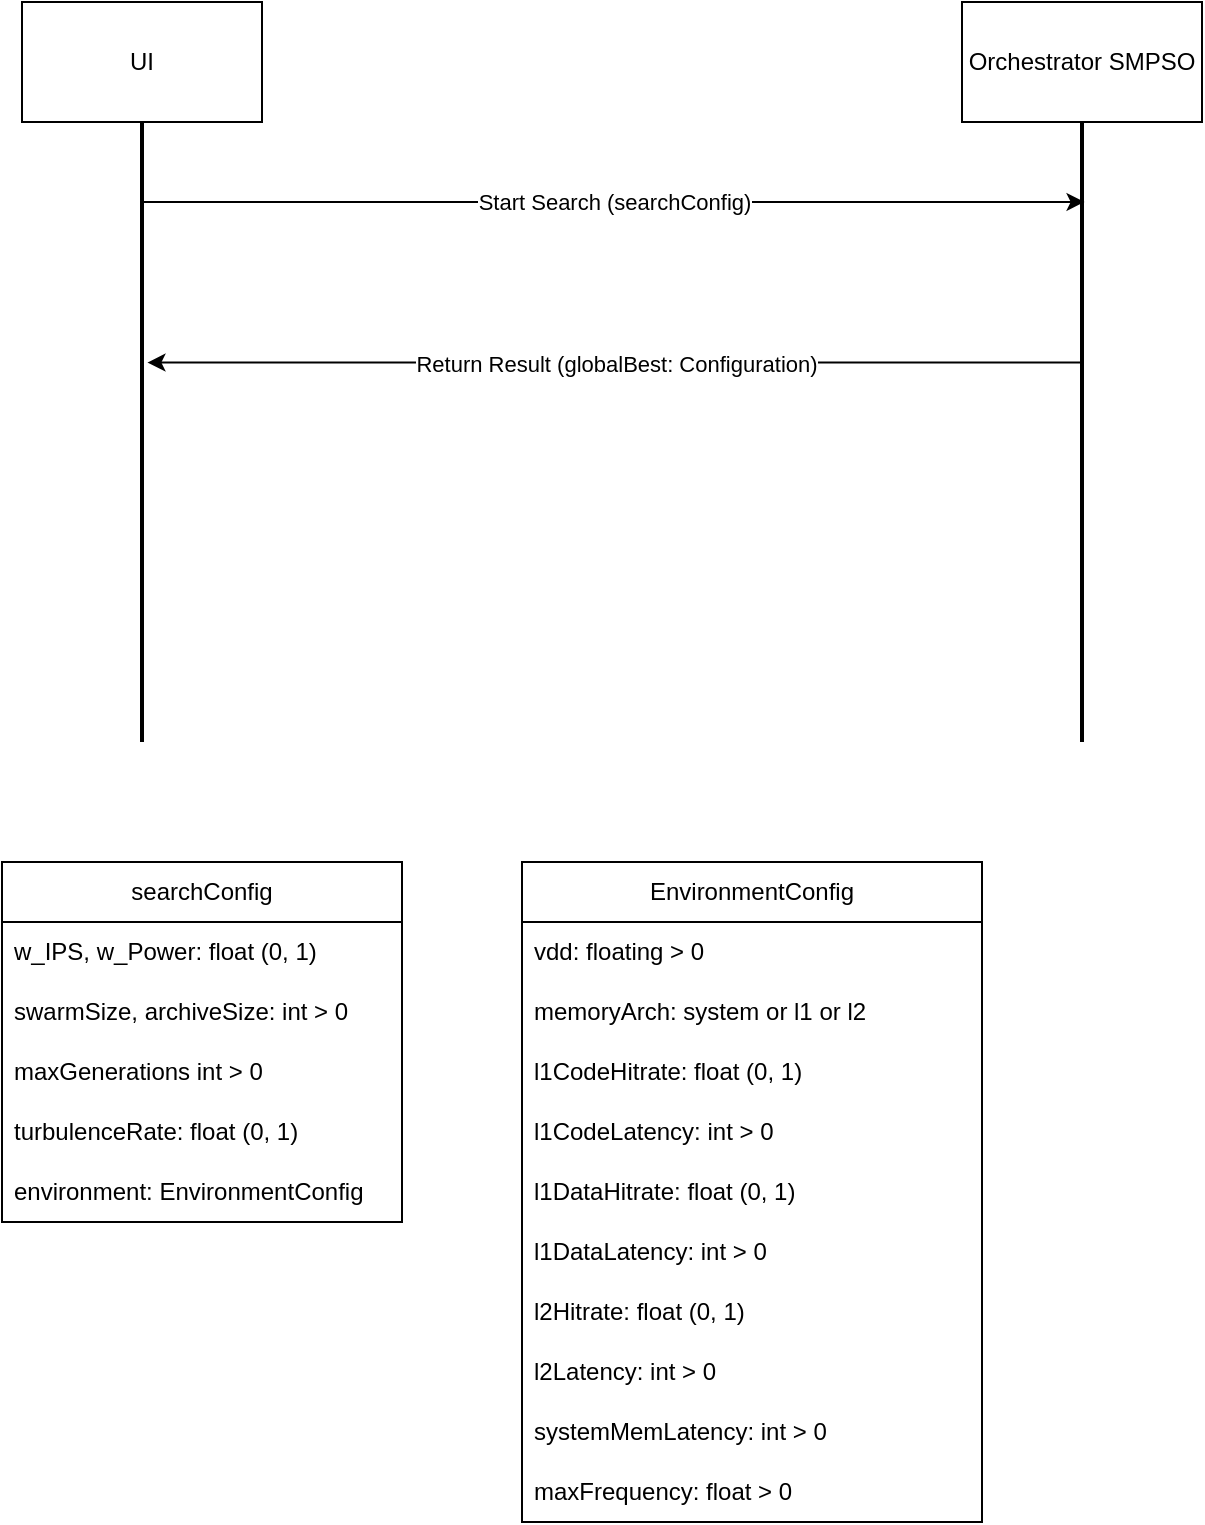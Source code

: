 <mxfile version="25.0.2">
  <diagram name="Start Search" id="-3EnVT2QQhTtyvACYWjd">
    <mxGraphModel dx="1434" dy="838" grid="1" gridSize="10" guides="1" tooltips="1" connect="1" arrows="1" fold="1" page="1" pageScale="1" pageWidth="850" pageHeight="1100" math="0" shadow="0">
      <root>
        <mxCell id="0" />
        <mxCell id="1" parent="0" />
        <mxCell id="EpcGOtR5BhhXYbNL1TRJ-1" value="UI" style="rounded=0;whiteSpace=wrap;html=1;" parent="1" vertex="1">
          <mxGeometry x="60" y="60" width="120" height="60" as="geometry" />
        </mxCell>
        <mxCell id="EpcGOtR5BhhXYbNL1TRJ-2" value="" style="line;strokeWidth=2;direction=south;html=1;" parent="1" vertex="1">
          <mxGeometry x="115" y="120" width="10" height="310" as="geometry" />
        </mxCell>
        <mxCell id="EpcGOtR5BhhXYbNL1TRJ-3" value="Orchestrator SMPSO" style="rounded=0;whiteSpace=wrap;html=1;" parent="1" vertex="1">
          <mxGeometry x="530" y="60" width="120" height="60" as="geometry" />
        </mxCell>
        <mxCell id="EpcGOtR5BhhXYbNL1TRJ-4" value="" style="line;strokeWidth=2;direction=south;html=1;" parent="1" vertex="1">
          <mxGeometry x="585" y="120" width="10" height="310" as="geometry" />
        </mxCell>
        <mxCell id="EpcGOtR5BhhXYbNL1TRJ-5" value="" style="endArrow=classic;html=1;rounded=0;entryX=0.129;entryY=0.371;entryDx=0;entryDy=0;entryPerimeter=0;" parent="1" target="EpcGOtR5BhhXYbNL1TRJ-4" edge="1">
          <mxGeometry relative="1" as="geometry">
            <mxPoint x="120" y="160" as="sourcePoint" />
            <mxPoint x="220" y="160" as="targetPoint" />
          </mxGeometry>
        </mxCell>
        <mxCell id="EpcGOtR5BhhXYbNL1TRJ-6" value="Start Search (searchConfig)" style="edgeLabel;resizable=0;html=1;;align=center;verticalAlign=middle;" parent="EpcGOtR5BhhXYbNL1TRJ-5" connectable="0" vertex="1">
          <mxGeometry relative="1" as="geometry" />
        </mxCell>
        <mxCell id="EpcGOtR5BhhXYbNL1TRJ-7" value="" style="endArrow=classic;html=1;rounded=0;entryX=0.388;entryY=0.229;entryDx=0;entryDy=0;entryPerimeter=0;exitX=0.388;exitY=0.5;exitDx=0;exitDy=0;exitPerimeter=0;" parent="1" source="EpcGOtR5BhhXYbNL1TRJ-4" target="EpcGOtR5BhhXYbNL1TRJ-2" edge="1">
          <mxGeometry relative="1" as="geometry">
            <mxPoint x="360" y="260" as="sourcePoint" />
            <mxPoint x="460" y="260" as="targetPoint" />
          </mxGeometry>
        </mxCell>
        <mxCell id="EpcGOtR5BhhXYbNL1TRJ-8" value="Return Result (globalBest: Configuration)" style="edgeLabel;resizable=0;html=1;;align=center;verticalAlign=middle;" parent="EpcGOtR5BhhXYbNL1TRJ-7" connectable="0" vertex="1">
          <mxGeometry relative="1" as="geometry" />
        </mxCell>
        <mxCell id="6luausBwyDMQDWQ3beNM-1" value="searchConfig" style="swimlane;fontStyle=0;childLayout=stackLayout;horizontal=1;startSize=30;horizontalStack=0;resizeParent=1;resizeParentMax=0;resizeLast=0;collapsible=1;marginBottom=0;whiteSpace=wrap;html=1;" parent="1" vertex="1">
          <mxGeometry x="50" y="490" width="200" height="180" as="geometry" />
        </mxCell>
        <mxCell id="6luausBwyDMQDWQ3beNM-2" value="w_IPS, w_Power: float (0, 1)" style="text;strokeColor=none;fillColor=none;align=left;verticalAlign=middle;spacingLeft=4;spacingRight=4;overflow=hidden;points=[[0,0.5],[1,0.5]];portConstraint=eastwest;rotatable=0;whiteSpace=wrap;html=1;" parent="6luausBwyDMQDWQ3beNM-1" vertex="1">
          <mxGeometry y="30" width="200" height="30" as="geometry" />
        </mxCell>
        <mxCell id="6luausBwyDMQDWQ3beNM-3" value="swarmSize, archiveSize: int &amp;gt; 0" style="text;strokeColor=none;fillColor=none;align=left;verticalAlign=middle;spacingLeft=4;spacingRight=4;overflow=hidden;points=[[0,0.5],[1,0.5]];portConstraint=eastwest;rotatable=0;whiteSpace=wrap;html=1;" parent="6luausBwyDMQDWQ3beNM-1" vertex="1">
          <mxGeometry y="60" width="200" height="30" as="geometry" />
        </mxCell>
        <mxCell id="6luausBwyDMQDWQ3beNM-4" value="maxGenerations int &amp;gt; 0" style="text;strokeColor=none;fillColor=none;align=left;verticalAlign=middle;spacingLeft=4;spacingRight=4;overflow=hidden;points=[[0,0.5],[1,0.5]];portConstraint=eastwest;rotatable=0;whiteSpace=wrap;html=1;" parent="6luausBwyDMQDWQ3beNM-1" vertex="1">
          <mxGeometry y="90" width="200" height="30" as="geometry" />
        </mxCell>
        <mxCell id="6luausBwyDMQDWQ3beNM-7" value="turbulenceRate: float (0, 1)" style="text;strokeColor=none;fillColor=none;align=left;verticalAlign=middle;spacingLeft=4;spacingRight=4;overflow=hidden;points=[[0,0.5],[1,0.5]];portConstraint=eastwest;rotatable=0;whiteSpace=wrap;html=1;" parent="6luausBwyDMQDWQ3beNM-1" vertex="1">
          <mxGeometry y="120" width="200" height="30" as="geometry" />
        </mxCell>
        <mxCell id="ZApwLmSIWXt8OsnBk89o-1" value="environment: EnvironmentConfig" style="text;strokeColor=none;fillColor=none;align=left;verticalAlign=middle;spacingLeft=4;spacingRight=4;overflow=hidden;points=[[0,0.5],[1,0.5]];portConstraint=eastwest;rotatable=0;whiteSpace=wrap;html=1;" parent="6luausBwyDMQDWQ3beNM-1" vertex="1">
          <mxGeometry y="150" width="200" height="30" as="geometry" />
        </mxCell>
        <mxCell id="ZApwLmSIWXt8OsnBk89o-2" value="EnvironmentConfig" style="swimlane;fontStyle=0;childLayout=stackLayout;horizontal=1;startSize=30;horizontalStack=0;resizeParent=1;resizeParentMax=0;resizeLast=0;collapsible=1;marginBottom=0;whiteSpace=wrap;html=1;" parent="1" vertex="1">
          <mxGeometry x="310" y="490" width="230" height="330" as="geometry" />
        </mxCell>
        <mxCell id="ZApwLmSIWXt8OsnBk89o-3" value="vdd: floating &amp;gt; 0" style="text;strokeColor=none;fillColor=none;align=left;verticalAlign=middle;spacingLeft=4;spacingRight=4;overflow=hidden;points=[[0,0.5],[1,0.5]];portConstraint=eastwest;rotatable=0;whiteSpace=wrap;html=1;" parent="ZApwLmSIWXt8OsnBk89o-2" vertex="1">
          <mxGeometry y="30" width="230" height="30" as="geometry" />
        </mxCell>
        <mxCell id="ZApwLmSIWXt8OsnBk89o-4" value="memoryArch: system or l1 or l2" style="text;strokeColor=none;fillColor=none;align=left;verticalAlign=middle;spacingLeft=4;spacingRight=4;overflow=hidden;points=[[0,0.5],[1,0.5]];portConstraint=eastwest;rotatable=0;whiteSpace=wrap;html=1;" parent="ZApwLmSIWXt8OsnBk89o-2" vertex="1">
          <mxGeometry y="60" width="230" height="30" as="geometry" />
        </mxCell>
        <mxCell id="ZApwLmSIWXt8OsnBk89o-5" value="l1CodeHitrate: float (0, 1)" style="text;strokeColor=none;fillColor=none;align=left;verticalAlign=middle;spacingLeft=4;spacingRight=4;overflow=hidden;points=[[0,0.5],[1,0.5]];portConstraint=eastwest;rotatable=0;whiteSpace=wrap;html=1;" parent="ZApwLmSIWXt8OsnBk89o-2" vertex="1">
          <mxGeometry y="90" width="230" height="30" as="geometry" />
        </mxCell>
        <mxCell id="ZApwLmSIWXt8OsnBk89o-10" value="l1CodeLatency: int &amp;gt; 0" style="text;strokeColor=none;fillColor=none;align=left;verticalAlign=middle;spacingLeft=4;spacingRight=4;overflow=hidden;points=[[0,0.5],[1,0.5]];portConstraint=eastwest;rotatable=0;whiteSpace=wrap;html=1;" parent="ZApwLmSIWXt8OsnBk89o-2" vertex="1">
          <mxGeometry y="120" width="230" height="30" as="geometry" />
        </mxCell>
        <mxCell id="ZApwLmSIWXt8OsnBk89o-9" value="l1DataHitrate: float (0, 1)" style="text;strokeColor=none;fillColor=none;align=left;verticalAlign=middle;spacingLeft=4;spacingRight=4;overflow=hidden;points=[[0,0.5],[1,0.5]];portConstraint=eastwest;rotatable=0;whiteSpace=wrap;html=1;" parent="ZApwLmSIWXt8OsnBk89o-2" vertex="1">
          <mxGeometry y="150" width="230" height="30" as="geometry" />
        </mxCell>
        <mxCell id="ZApwLmSIWXt8OsnBk89o-8" value="l1DataLatency: int &amp;gt; 0" style="text;strokeColor=none;fillColor=none;align=left;verticalAlign=middle;spacingLeft=4;spacingRight=4;overflow=hidden;points=[[0,0.5],[1,0.5]];portConstraint=eastwest;rotatable=0;whiteSpace=wrap;html=1;" parent="ZApwLmSIWXt8OsnBk89o-2" vertex="1">
          <mxGeometry y="180" width="230" height="30" as="geometry" />
        </mxCell>
        <mxCell id="ZApwLmSIWXt8OsnBk89o-7" value="l2Hitrate: float (0, 1)" style="text;strokeColor=none;fillColor=none;align=left;verticalAlign=middle;spacingLeft=4;spacingRight=4;overflow=hidden;points=[[0,0.5],[1,0.5]];portConstraint=eastwest;rotatable=0;whiteSpace=wrap;html=1;" parent="ZApwLmSIWXt8OsnBk89o-2" vertex="1">
          <mxGeometry y="210" width="230" height="30" as="geometry" />
        </mxCell>
        <mxCell id="ZApwLmSIWXt8OsnBk89o-6" value="l2Latency: int &amp;gt; 0" style="text;strokeColor=none;fillColor=none;align=left;verticalAlign=middle;spacingLeft=4;spacingRight=4;overflow=hidden;points=[[0,0.5],[1,0.5]];portConstraint=eastwest;rotatable=0;whiteSpace=wrap;html=1;" parent="ZApwLmSIWXt8OsnBk89o-2" vertex="1">
          <mxGeometry y="240" width="230" height="30" as="geometry" />
        </mxCell>
        <mxCell id="ZApwLmSIWXt8OsnBk89o-11" value="systemMemLatency: int &amp;gt; 0" style="text;strokeColor=none;fillColor=none;align=left;verticalAlign=middle;spacingLeft=4;spacingRight=4;overflow=hidden;points=[[0,0.5],[1,0.5]];portConstraint=eastwest;rotatable=0;whiteSpace=wrap;html=1;" parent="ZApwLmSIWXt8OsnBk89o-2" vertex="1">
          <mxGeometry y="270" width="230" height="30" as="geometry" />
        </mxCell>
        <mxCell id="adtbCwuii_Jm5RFz4MnO-1" value="maxFrequency: float &amp;gt; 0" style="text;strokeColor=none;fillColor=none;align=left;verticalAlign=middle;spacingLeft=4;spacingRight=4;overflow=hidden;points=[[0,0.5],[1,0.5]];portConstraint=eastwest;rotatable=0;whiteSpace=wrap;html=1;" vertex="1" parent="ZApwLmSIWXt8OsnBk89o-2">
          <mxGeometry y="300" width="230" height="30" as="geometry" />
        </mxCell>
      </root>
    </mxGraphModel>
  </diagram>
</mxfile>
